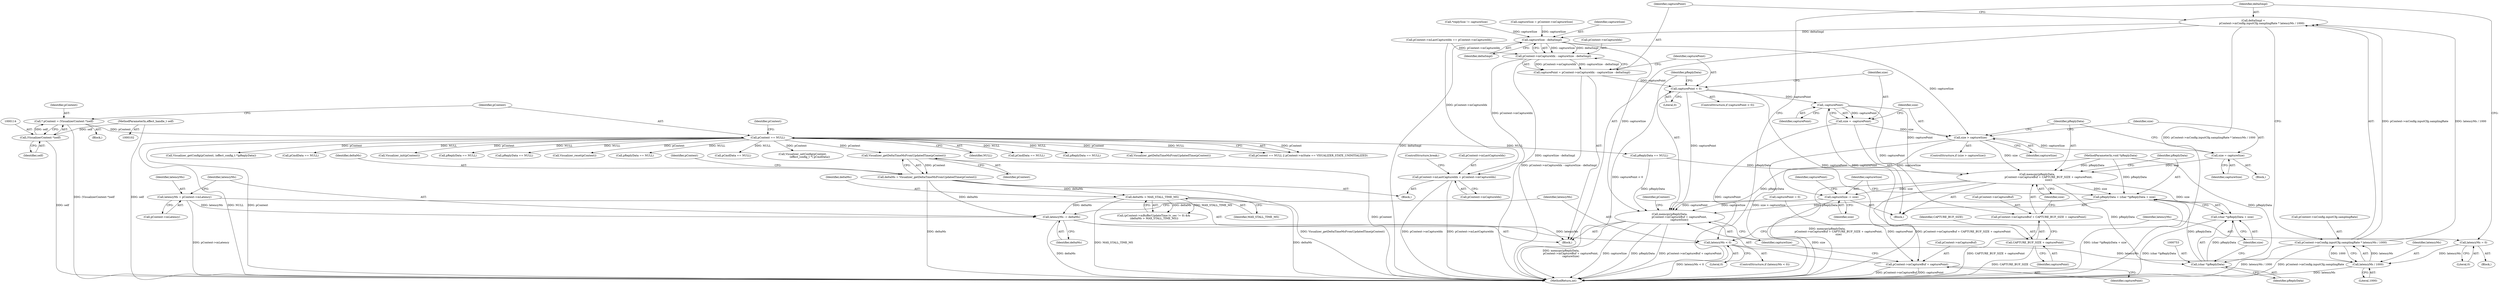 digraph "0_Android_aeea52da00d210587fb3ed895de3d5f2e0264c88_11@integer" {
"1000698" [label="(Call,deltaSmpl =\n                    pContext->mConfig.inputCfg.samplingRate * latencyMs / 1000)"];
"1000700" [label="(Call,pContext->mConfig.inputCfg.samplingRate * latencyMs / 1000)"];
"1000708" [label="(Call,latencyMs / 1000)"];
"1000694" [label="(Call,latencyMs = 0)"];
"1000690" [label="(Call,latencyMs < 0)"];
"1000686" [label="(Call,latencyMs -= deltaMs)"];
"1000640" [label="(Call,deltaMs = Visualizer_getDeltaTimeMsFromUpdatedTime(pContext))"];
"1000642" [label="(Call,Visualizer_getDeltaTimeMsFromUpdatedTime(pContext))"];
"1000119" [label="(Call,pContext == NULL)"];
"1000111" [label="(Call,* pContext = (VisualizerContext *)self)"];
"1000113" [label="(Call,(VisualizerContext *)self)"];
"1000103" [label="(MethodParameterIn,effect_handle_t self)"];
"1000661" [label="(Call,deltaMs > MAX_STALL_TIME_MS)"];
"1000681" [label="(Call,latencyMs = pContext->mLatency)"];
"1000718" [label="(Call,captureSize - deltaSmpl)"];
"1000714" [label="(Call,pContext->mCaptureIdx - captureSize - deltaSmpl)"];
"1000712" [label="(Call,capturePoint = pContext->mCaptureIdx - captureSize - deltaSmpl)"];
"1000722" [label="(Call,capturePoint < 0)"];
"1000729" [label="(Call,-capturePoint)"];
"1000727" [label="(Call,size = -capturePoint)"];
"1000732" [label="(Call,size > captureSize)"];
"1000736" [label="(Call,size = captureSize)"];
"1000739" [label="(Call,memcpy(pReplyData,\n                           pContext->mCaptureBuf + CAPTURE_BUF_SIZE + capturePoint,\n                           size))"];
"1000749" [label="(Call,pReplyData = (char *)pReplyData + size)"];
"1000762" [label="(Call,memcpy(pReplyData,\n                       pContext->mCaptureBuf + capturePoint,\n                       captureSize))"];
"1000752" [label="(Call,(char *)pReplyData)"];
"1000751" [label="(Call,(char *)pReplyData + size)"];
"1000756" [label="(Call,captureSize -= size)"];
"1000741" [label="(Call,pContext->mCaptureBuf + CAPTURE_BUF_SIZE + capturePoint)"];
"1000745" [label="(Call,CAPTURE_BUF_SIZE + capturePoint)"];
"1000764" [label="(Call,pContext->mCaptureBuf + capturePoint)"];
"1000770" [label="(Call,pContext->mLastCaptureIdx = pContext->mCaptureIdx)"];
"1000783" [label="(ControlStructure,break;)"];
"1000755" [label="(Identifier,size)"];
"1000679" [label="(Block,)"];
"1000754" [label="(Identifier,pReplyData)"];
"1000710" [label="(Literal,1000)"];
"1000721" [label="(ControlStructure,if (capturePoint < 0))"];
"1000195" [label="(Call,pReplyData == NULL)"];
"1000115" [label="(Identifier,self)"];
"1000653" [label="(Call,(pContext->mBufferUpdateTime.tv_sec != 0) &&\n (deltaMs > MAX_STALL_TIME_MS))"];
"1000757" [label="(Identifier,captureSize)"];
"1000714" [label="(Call,pContext->mCaptureIdx - captureSize - deltaSmpl)"];
"1000712" [label="(Call,capturePoint = pContext->mCaptureIdx - captureSize - deltaSmpl)"];
"1000747" [label="(Identifier,capturePoint)"];
"1000759" [label="(Call,capturePoint = 0)"];
"1000735" [label="(Block,)"];
"1000769" [label="(Identifier,captureSize)"];
"1000765" [label="(Call,pContext->mCaptureBuf)"];
"1000756" [label="(Call,captureSize -= size)"];
"1000715" [label="(Call,pContext->mCaptureIdx)"];
"1000214" [label="(Call,Visualizer_reset(pContext))"];
"1000640" [label="(Call,deltaMs = Visualizer_getDeltaTimeMsFromUpdatedTime(pContext))"];
"1000642" [label="(Call,Visualizer_getDeltaTimeMsFromUpdatedTime(pContext))"];
"1000713" [label="(Identifier,capturePoint)"];
"1000646" [label="(Call,pContext->mLastCaptureIdx == pContext->mCaptureIdx)"];
"1000220" [label="(Call,pReplyData == NULL)"];
"1000734" [label="(Identifier,captureSize)"];
"1000689" [label="(ControlStructure,if (latencyMs < 0))"];
"1000111" [label="(Call,* pContext = (VisualizerContext *)self)"];
"1000725" [label="(Block,)"];
"1000774" [label="(Call,pContext->mCaptureIdx)"];
"1000738" [label="(Identifier,captureSize)"];
"1000746" [label="(Identifier,CAPTURE_BUF_SIZE)"];
"1000638" [label="(Block,)"];
"1000750" [label="(Identifier,pReplyData)"];
"1000113" [label="(Call,(VisualizerContext *)self)"];
"1000772" [label="(Identifier,pContext)"];
"1000770" [label="(Call,pContext->mLastCaptureIdx = pContext->mCaptureIdx)"];
"1000662" [label="(Identifier,deltaMs)"];
"1000687" [label="(Identifier,latencyMs)"];
"1000719" [label="(Identifier,captureSize)"];
"1000771" [label="(Call,pContext->mLastCaptureIdx)"];
"1000722" [label="(Call,capturePoint < 0)"];
"1000709" [label="(Identifier,latencyMs)"];
"1000698" [label="(Call,deltaSmpl =\n                    pContext->mConfig.inputCfg.samplingRate * latencyMs / 1000)"];
"1000160" [label="(Call,pCmdData == NULL)"];
"1000186" [label="(Call,Visualizer_setConfig(pContext,\n                 (effect_config_t *) pCmdData))"];
"1000686" [label="(Call,latencyMs -= deltaMs)"];
"1000996" [label="(MethodReturn,int)"];
"1000119" [label="(Call,pContext == NULL)"];
"1000760" [label="(Identifier,capturePoint)"];
"1000737" [label="(Identifier,size)"];
"1000699" [label="(Identifier,deltaSmpl)"];
"1000121" [label="(Identifier,NULL)"];
"1000723" [label="(Identifier,capturePoint)"];
"1000736" [label="(Call,size = captureSize)"];
"1000470" [label="(Call,pCmdData == NULL)"];
"1000137" [label="(Call,pReplyData == NULL)"];
"1000733" [label="(Identifier,size)"];
"1000708" [label="(Call,latencyMs / 1000)"];
"1000103" [label="(MethodParameterIn,effect_handle_t self)"];
"1000661" [label="(Call,deltaMs > MAX_STALL_TIME_MS)"];
"1000663" [label="(Identifier,MAX_STALL_TIME_MS)"];
"1000801" [label="(Call,Visualizer_getDeltaTimeMsFromUpdatedTime(pContext))"];
"1000700" [label="(Call,pContext->mConfig.inputCfg.samplingRate * latencyMs / 1000)"];
"1000682" [label="(Identifier,latencyMs)"];
"1000731" [label="(ControlStructure,if (size > captureSize))"];
"1000758" [label="(Identifier,size)"];
"1000693" [label="(Block,)"];
"1000752" [label="(Call,(char *)pReplyData)"];
"1000718" [label="(Call,captureSize - deltaSmpl)"];
"1000741" [label="(Call,pContext->mCaptureBuf + CAPTURE_BUF_SIZE + capturePoint)"];
"1000120" [label="(Identifier,pContext)"];
"1000124" [label="(Identifier,pContext)"];
"1000641" [label="(Identifier,deltaMs)"];
"1000624" [label="(Call,*replySize != captureSize)"];
"1000740" [label="(Identifier,pReplyData)"];
"1000614" [label="(Call,captureSize = pContext->mCaptureSize)"];
"1000745" [label="(Call,CAPTURE_BUF_SIZE + capturePoint)"];
"1000643" [label="(Identifier,pContext)"];
"1000109" [label="(Block,)"];
"1000727" [label="(Call,size = -capturePoint)"];
"1000751" [label="(Call,(char *)pReplyData + size)"];
"1000118" [label="(Call,pContext == NULL || pContext->mState == VISUALIZER_STATE_UNINITIALIZED)"];
"1000112" [label="(Identifier,pContext)"];
"1000732" [label="(Call,size > captureSize)"];
"1000207" [label="(Call,Visualizer_getConfig(pContext, (effect_config_t *)pReplyData))"];
"1000299" [label="(Call,pCmdData == NULL)"];
"1000739" [label="(Call,memcpy(pReplyData,\n                           pContext->mCaptureBuf + CAPTURE_BUF_SIZE + capturePoint,\n                           size))"];
"1000749" [label="(Call,pReplyData = (char *)pReplyData + size)"];
"1000108" [label="(MethodParameterIn,void *pReplyData)"];
"1000692" [label="(Literal,0)"];
"1000696" [label="(Literal,0)"];
"1000720" [label="(Identifier,deltaSmpl)"];
"1000729" [label="(Call,-capturePoint)"];
"1000728" [label="(Identifier,size)"];
"1000621" [label="(Call,pReplyData == NULL)"];
"1000681" [label="(Call,latencyMs = pContext->mLatency)"];
"1000690" [label="(Call,latencyMs < 0)"];
"1000762" [label="(Call,memcpy(pReplyData,\n                       pContext->mCaptureBuf + capturePoint,\n                       captureSize))"];
"1000763" [label="(Identifier,pReplyData)"];
"1000648" [label="(Identifier,pContext)"];
"1000748" [label="(Identifier,size)"];
"1000683" [label="(Call,pContext->mLatency)"];
"1000730" [label="(Identifier,capturePoint)"];
"1000742" [label="(Call,pContext->mCaptureBuf)"];
"1000691" [label="(Identifier,latencyMs)"];
"1000768" [label="(Identifier,capturePoint)"];
"1000701" [label="(Call,pContext->mConfig.inputCfg.samplingRate)"];
"1000154" [label="(Call,Visualizer_init(pContext))"];
"1000259" [label="(Call,pReplyData == NULL)"];
"1000688" [label="(Identifier,deltaMs)"];
"1000724" [label="(Literal,0)"];
"1000694" [label="(Call,latencyMs = 0)"];
"1000764" [label="(Call,pContext->mCaptureBuf + capturePoint)"];
"1000695" [label="(Identifier,latencyMs)"];
"1000698" -> "1000679"  [label="AST: "];
"1000698" -> "1000700"  [label="CFG: "];
"1000699" -> "1000698"  [label="AST: "];
"1000700" -> "1000698"  [label="AST: "];
"1000713" -> "1000698"  [label="CFG: "];
"1000698" -> "1000996"  [label="DDG: pContext->mConfig.inputCfg.samplingRate * latencyMs / 1000"];
"1000700" -> "1000698"  [label="DDG: pContext->mConfig.inputCfg.samplingRate"];
"1000700" -> "1000698"  [label="DDG: latencyMs / 1000"];
"1000698" -> "1000718"  [label="DDG: deltaSmpl"];
"1000700" -> "1000708"  [label="CFG: "];
"1000701" -> "1000700"  [label="AST: "];
"1000708" -> "1000700"  [label="AST: "];
"1000700" -> "1000996"  [label="DDG: latencyMs / 1000"];
"1000700" -> "1000996"  [label="DDG: pContext->mConfig.inputCfg.samplingRate"];
"1000708" -> "1000700"  [label="DDG: latencyMs"];
"1000708" -> "1000700"  [label="DDG: 1000"];
"1000708" -> "1000710"  [label="CFG: "];
"1000709" -> "1000708"  [label="AST: "];
"1000710" -> "1000708"  [label="AST: "];
"1000708" -> "1000996"  [label="DDG: latencyMs"];
"1000694" -> "1000708"  [label="DDG: latencyMs"];
"1000690" -> "1000708"  [label="DDG: latencyMs"];
"1000694" -> "1000693"  [label="AST: "];
"1000694" -> "1000696"  [label="CFG: "];
"1000695" -> "1000694"  [label="AST: "];
"1000696" -> "1000694"  [label="AST: "];
"1000699" -> "1000694"  [label="CFG: "];
"1000690" -> "1000689"  [label="AST: "];
"1000690" -> "1000692"  [label="CFG: "];
"1000691" -> "1000690"  [label="AST: "];
"1000692" -> "1000690"  [label="AST: "];
"1000695" -> "1000690"  [label="CFG: "];
"1000699" -> "1000690"  [label="CFG: "];
"1000690" -> "1000996"  [label="DDG: latencyMs < 0"];
"1000686" -> "1000690"  [label="DDG: latencyMs"];
"1000686" -> "1000679"  [label="AST: "];
"1000686" -> "1000688"  [label="CFG: "];
"1000687" -> "1000686"  [label="AST: "];
"1000688" -> "1000686"  [label="AST: "];
"1000691" -> "1000686"  [label="CFG: "];
"1000686" -> "1000996"  [label="DDG: deltaMs"];
"1000640" -> "1000686"  [label="DDG: deltaMs"];
"1000661" -> "1000686"  [label="DDG: deltaMs"];
"1000681" -> "1000686"  [label="DDG: latencyMs"];
"1000640" -> "1000638"  [label="AST: "];
"1000640" -> "1000642"  [label="CFG: "];
"1000641" -> "1000640"  [label="AST: "];
"1000642" -> "1000640"  [label="AST: "];
"1000648" -> "1000640"  [label="CFG: "];
"1000640" -> "1000996"  [label="DDG: deltaMs"];
"1000640" -> "1000996"  [label="DDG: Visualizer_getDeltaTimeMsFromUpdatedTime(pContext)"];
"1000642" -> "1000640"  [label="DDG: pContext"];
"1000640" -> "1000661"  [label="DDG: deltaMs"];
"1000642" -> "1000643"  [label="CFG: "];
"1000643" -> "1000642"  [label="AST: "];
"1000642" -> "1000996"  [label="DDG: pContext"];
"1000119" -> "1000642"  [label="DDG: pContext"];
"1000119" -> "1000118"  [label="AST: "];
"1000119" -> "1000121"  [label="CFG: "];
"1000120" -> "1000119"  [label="AST: "];
"1000121" -> "1000119"  [label="AST: "];
"1000124" -> "1000119"  [label="CFG: "];
"1000118" -> "1000119"  [label="CFG: "];
"1000119" -> "1000996"  [label="DDG: NULL"];
"1000119" -> "1000996"  [label="DDG: pContext"];
"1000119" -> "1000118"  [label="DDG: pContext"];
"1000119" -> "1000118"  [label="DDG: NULL"];
"1000111" -> "1000119"  [label="DDG: pContext"];
"1000119" -> "1000137"  [label="DDG: NULL"];
"1000119" -> "1000154"  [label="DDG: pContext"];
"1000119" -> "1000160"  [label="DDG: NULL"];
"1000119" -> "1000186"  [label="DDG: pContext"];
"1000119" -> "1000195"  [label="DDG: NULL"];
"1000119" -> "1000207"  [label="DDG: pContext"];
"1000119" -> "1000214"  [label="DDG: pContext"];
"1000119" -> "1000220"  [label="DDG: NULL"];
"1000119" -> "1000259"  [label="DDG: NULL"];
"1000119" -> "1000299"  [label="DDG: NULL"];
"1000119" -> "1000470"  [label="DDG: NULL"];
"1000119" -> "1000621"  [label="DDG: NULL"];
"1000119" -> "1000801"  [label="DDG: pContext"];
"1000111" -> "1000109"  [label="AST: "];
"1000111" -> "1000113"  [label="CFG: "];
"1000112" -> "1000111"  [label="AST: "];
"1000113" -> "1000111"  [label="AST: "];
"1000120" -> "1000111"  [label="CFG: "];
"1000111" -> "1000996"  [label="DDG: (VisualizerContext *)self"];
"1000113" -> "1000111"  [label="DDG: self"];
"1000113" -> "1000115"  [label="CFG: "];
"1000114" -> "1000113"  [label="AST: "];
"1000115" -> "1000113"  [label="AST: "];
"1000113" -> "1000996"  [label="DDG: self"];
"1000103" -> "1000113"  [label="DDG: self"];
"1000103" -> "1000102"  [label="AST: "];
"1000103" -> "1000996"  [label="DDG: self"];
"1000661" -> "1000653"  [label="AST: "];
"1000661" -> "1000663"  [label="CFG: "];
"1000662" -> "1000661"  [label="AST: "];
"1000663" -> "1000661"  [label="AST: "];
"1000653" -> "1000661"  [label="CFG: "];
"1000661" -> "1000996"  [label="DDG: MAX_STALL_TIME_MS"];
"1000661" -> "1000996"  [label="DDG: deltaMs"];
"1000661" -> "1000653"  [label="DDG: deltaMs"];
"1000661" -> "1000653"  [label="DDG: MAX_STALL_TIME_MS"];
"1000681" -> "1000679"  [label="AST: "];
"1000681" -> "1000683"  [label="CFG: "];
"1000682" -> "1000681"  [label="AST: "];
"1000683" -> "1000681"  [label="AST: "];
"1000687" -> "1000681"  [label="CFG: "];
"1000681" -> "1000996"  [label="DDG: pContext->mLatency"];
"1000718" -> "1000714"  [label="AST: "];
"1000718" -> "1000720"  [label="CFG: "];
"1000719" -> "1000718"  [label="AST: "];
"1000720" -> "1000718"  [label="AST: "];
"1000714" -> "1000718"  [label="CFG: "];
"1000718" -> "1000996"  [label="DDG: deltaSmpl"];
"1000718" -> "1000714"  [label="DDG: captureSize"];
"1000718" -> "1000714"  [label="DDG: deltaSmpl"];
"1000624" -> "1000718"  [label="DDG: captureSize"];
"1000614" -> "1000718"  [label="DDG: captureSize"];
"1000718" -> "1000732"  [label="DDG: captureSize"];
"1000718" -> "1000762"  [label="DDG: captureSize"];
"1000714" -> "1000712"  [label="AST: "];
"1000715" -> "1000714"  [label="AST: "];
"1000712" -> "1000714"  [label="CFG: "];
"1000714" -> "1000996"  [label="DDG: captureSize - deltaSmpl"];
"1000714" -> "1000712"  [label="DDG: pContext->mCaptureIdx"];
"1000714" -> "1000712"  [label="DDG: captureSize - deltaSmpl"];
"1000646" -> "1000714"  [label="DDG: pContext->mCaptureIdx"];
"1000714" -> "1000770"  [label="DDG: pContext->mCaptureIdx"];
"1000712" -> "1000679"  [label="AST: "];
"1000713" -> "1000712"  [label="AST: "];
"1000723" -> "1000712"  [label="CFG: "];
"1000712" -> "1000996"  [label="DDG: pContext->mCaptureIdx - captureSize - deltaSmpl"];
"1000712" -> "1000722"  [label="DDG: capturePoint"];
"1000722" -> "1000721"  [label="AST: "];
"1000722" -> "1000724"  [label="CFG: "];
"1000723" -> "1000722"  [label="AST: "];
"1000724" -> "1000722"  [label="AST: "];
"1000728" -> "1000722"  [label="CFG: "];
"1000763" -> "1000722"  [label="CFG: "];
"1000722" -> "1000996"  [label="DDG: capturePoint < 0"];
"1000722" -> "1000729"  [label="DDG: capturePoint"];
"1000722" -> "1000762"  [label="DDG: capturePoint"];
"1000722" -> "1000764"  [label="DDG: capturePoint"];
"1000729" -> "1000727"  [label="AST: "];
"1000729" -> "1000730"  [label="CFG: "];
"1000730" -> "1000729"  [label="AST: "];
"1000727" -> "1000729"  [label="CFG: "];
"1000729" -> "1000727"  [label="DDG: capturePoint"];
"1000729" -> "1000739"  [label="DDG: capturePoint"];
"1000729" -> "1000741"  [label="DDG: capturePoint"];
"1000729" -> "1000745"  [label="DDG: capturePoint"];
"1000727" -> "1000725"  [label="AST: "];
"1000728" -> "1000727"  [label="AST: "];
"1000733" -> "1000727"  [label="CFG: "];
"1000727" -> "1000996"  [label="DDG: -capturePoint"];
"1000727" -> "1000732"  [label="DDG: size"];
"1000732" -> "1000731"  [label="AST: "];
"1000732" -> "1000734"  [label="CFG: "];
"1000733" -> "1000732"  [label="AST: "];
"1000734" -> "1000732"  [label="AST: "];
"1000737" -> "1000732"  [label="CFG: "];
"1000740" -> "1000732"  [label="CFG: "];
"1000732" -> "1000996"  [label="DDG: size > captureSize"];
"1000732" -> "1000736"  [label="DDG: captureSize"];
"1000732" -> "1000739"  [label="DDG: size"];
"1000732" -> "1000756"  [label="DDG: captureSize"];
"1000736" -> "1000735"  [label="AST: "];
"1000736" -> "1000738"  [label="CFG: "];
"1000737" -> "1000736"  [label="AST: "];
"1000738" -> "1000736"  [label="AST: "];
"1000740" -> "1000736"  [label="CFG: "];
"1000736" -> "1000739"  [label="DDG: size"];
"1000739" -> "1000725"  [label="AST: "];
"1000739" -> "1000748"  [label="CFG: "];
"1000740" -> "1000739"  [label="AST: "];
"1000741" -> "1000739"  [label="AST: "];
"1000748" -> "1000739"  [label="AST: "];
"1000750" -> "1000739"  [label="CFG: "];
"1000739" -> "1000996"  [label="DDG: memcpy(pReplyData,\n                           pContext->mCaptureBuf + CAPTURE_BUF_SIZE + capturePoint,\n                           size)"];
"1000739" -> "1000996"  [label="DDG: pContext->mCaptureBuf + CAPTURE_BUF_SIZE + capturePoint"];
"1000621" -> "1000739"  [label="DDG: pReplyData"];
"1000108" -> "1000739"  [label="DDG: pReplyData"];
"1000739" -> "1000749"  [label="DDG: size"];
"1000739" -> "1000752"  [label="DDG: pReplyData"];
"1000739" -> "1000751"  [label="DDG: size"];
"1000739" -> "1000756"  [label="DDG: size"];
"1000749" -> "1000725"  [label="AST: "];
"1000749" -> "1000751"  [label="CFG: "];
"1000750" -> "1000749"  [label="AST: "];
"1000751" -> "1000749"  [label="AST: "];
"1000757" -> "1000749"  [label="CFG: "];
"1000749" -> "1000996"  [label="DDG: (char *)pReplyData + size"];
"1000752" -> "1000749"  [label="DDG: pReplyData"];
"1000108" -> "1000749"  [label="DDG: pReplyData"];
"1000749" -> "1000762"  [label="DDG: pReplyData"];
"1000762" -> "1000679"  [label="AST: "];
"1000762" -> "1000769"  [label="CFG: "];
"1000763" -> "1000762"  [label="AST: "];
"1000764" -> "1000762"  [label="AST: "];
"1000769" -> "1000762"  [label="AST: "];
"1000772" -> "1000762"  [label="CFG: "];
"1000762" -> "1000996"  [label="DDG: memcpy(pReplyData,\n                       pContext->mCaptureBuf + capturePoint,\n                       captureSize)"];
"1000762" -> "1000996"  [label="DDG: captureSize"];
"1000762" -> "1000996"  [label="DDG: pReplyData"];
"1000762" -> "1000996"  [label="DDG: pContext->mCaptureBuf + capturePoint"];
"1000621" -> "1000762"  [label="DDG: pReplyData"];
"1000108" -> "1000762"  [label="DDG: pReplyData"];
"1000759" -> "1000762"  [label="DDG: capturePoint"];
"1000756" -> "1000762"  [label="DDG: captureSize"];
"1000752" -> "1000751"  [label="AST: "];
"1000752" -> "1000754"  [label="CFG: "];
"1000753" -> "1000752"  [label="AST: "];
"1000754" -> "1000752"  [label="AST: "];
"1000755" -> "1000752"  [label="CFG: "];
"1000752" -> "1000751"  [label="DDG: pReplyData"];
"1000108" -> "1000752"  [label="DDG: pReplyData"];
"1000751" -> "1000755"  [label="CFG: "];
"1000755" -> "1000751"  [label="AST: "];
"1000751" -> "1000996"  [label="DDG: (char *)pReplyData"];
"1000756" -> "1000725"  [label="AST: "];
"1000756" -> "1000758"  [label="CFG: "];
"1000757" -> "1000756"  [label="AST: "];
"1000758" -> "1000756"  [label="AST: "];
"1000760" -> "1000756"  [label="CFG: "];
"1000756" -> "1000996"  [label="DDG: size"];
"1000741" -> "1000745"  [label="CFG: "];
"1000742" -> "1000741"  [label="AST: "];
"1000745" -> "1000741"  [label="AST: "];
"1000748" -> "1000741"  [label="CFG: "];
"1000741" -> "1000996"  [label="DDG: CAPTURE_BUF_SIZE + capturePoint"];
"1000745" -> "1000747"  [label="CFG: "];
"1000746" -> "1000745"  [label="AST: "];
"1000747" -> "1000745"  [label="AST: "];
"1000745" -> "1000996"  [label="DDG: CAPTURE_BUF_SIZE"];
"1000764" -> "1000768"  [label="CFG: "];
"1000765" -> "1000764"  [label="AST: "];
"1000768" -> "1000764"  [label="AST: "];
"1000769" -> "1000764"  [label="CFG: "];
"1000764" -> "1000996"  [label="DDG: pContext->mCaptureBuf"];
"1000764" -> "1000996"  [label="DDG: capturePoint"];
"1000759" -> "1000764"  [label="DDG: capturePoint"];
"1000770" -> "1000638"  [label="AST: "];
"1000770" -> "1000774"  [label="CFG: "];
"1000771" -> "1000770"  [label="AST: "];
"1000774" -> "1000770"  [label="AST: "];
"1000783" -> "1000770"  [label="CFG: "];
"1000770" -> "1000996"  [label="DDG: pContext->mCaptureIdx"];
"1000770" -> "1000996"  [label="DDG: pContext->mLastCaptureIdx"];
"1000646" -> "1000770"  [label="DDG: pContext->mCaptureIdx"];
}
